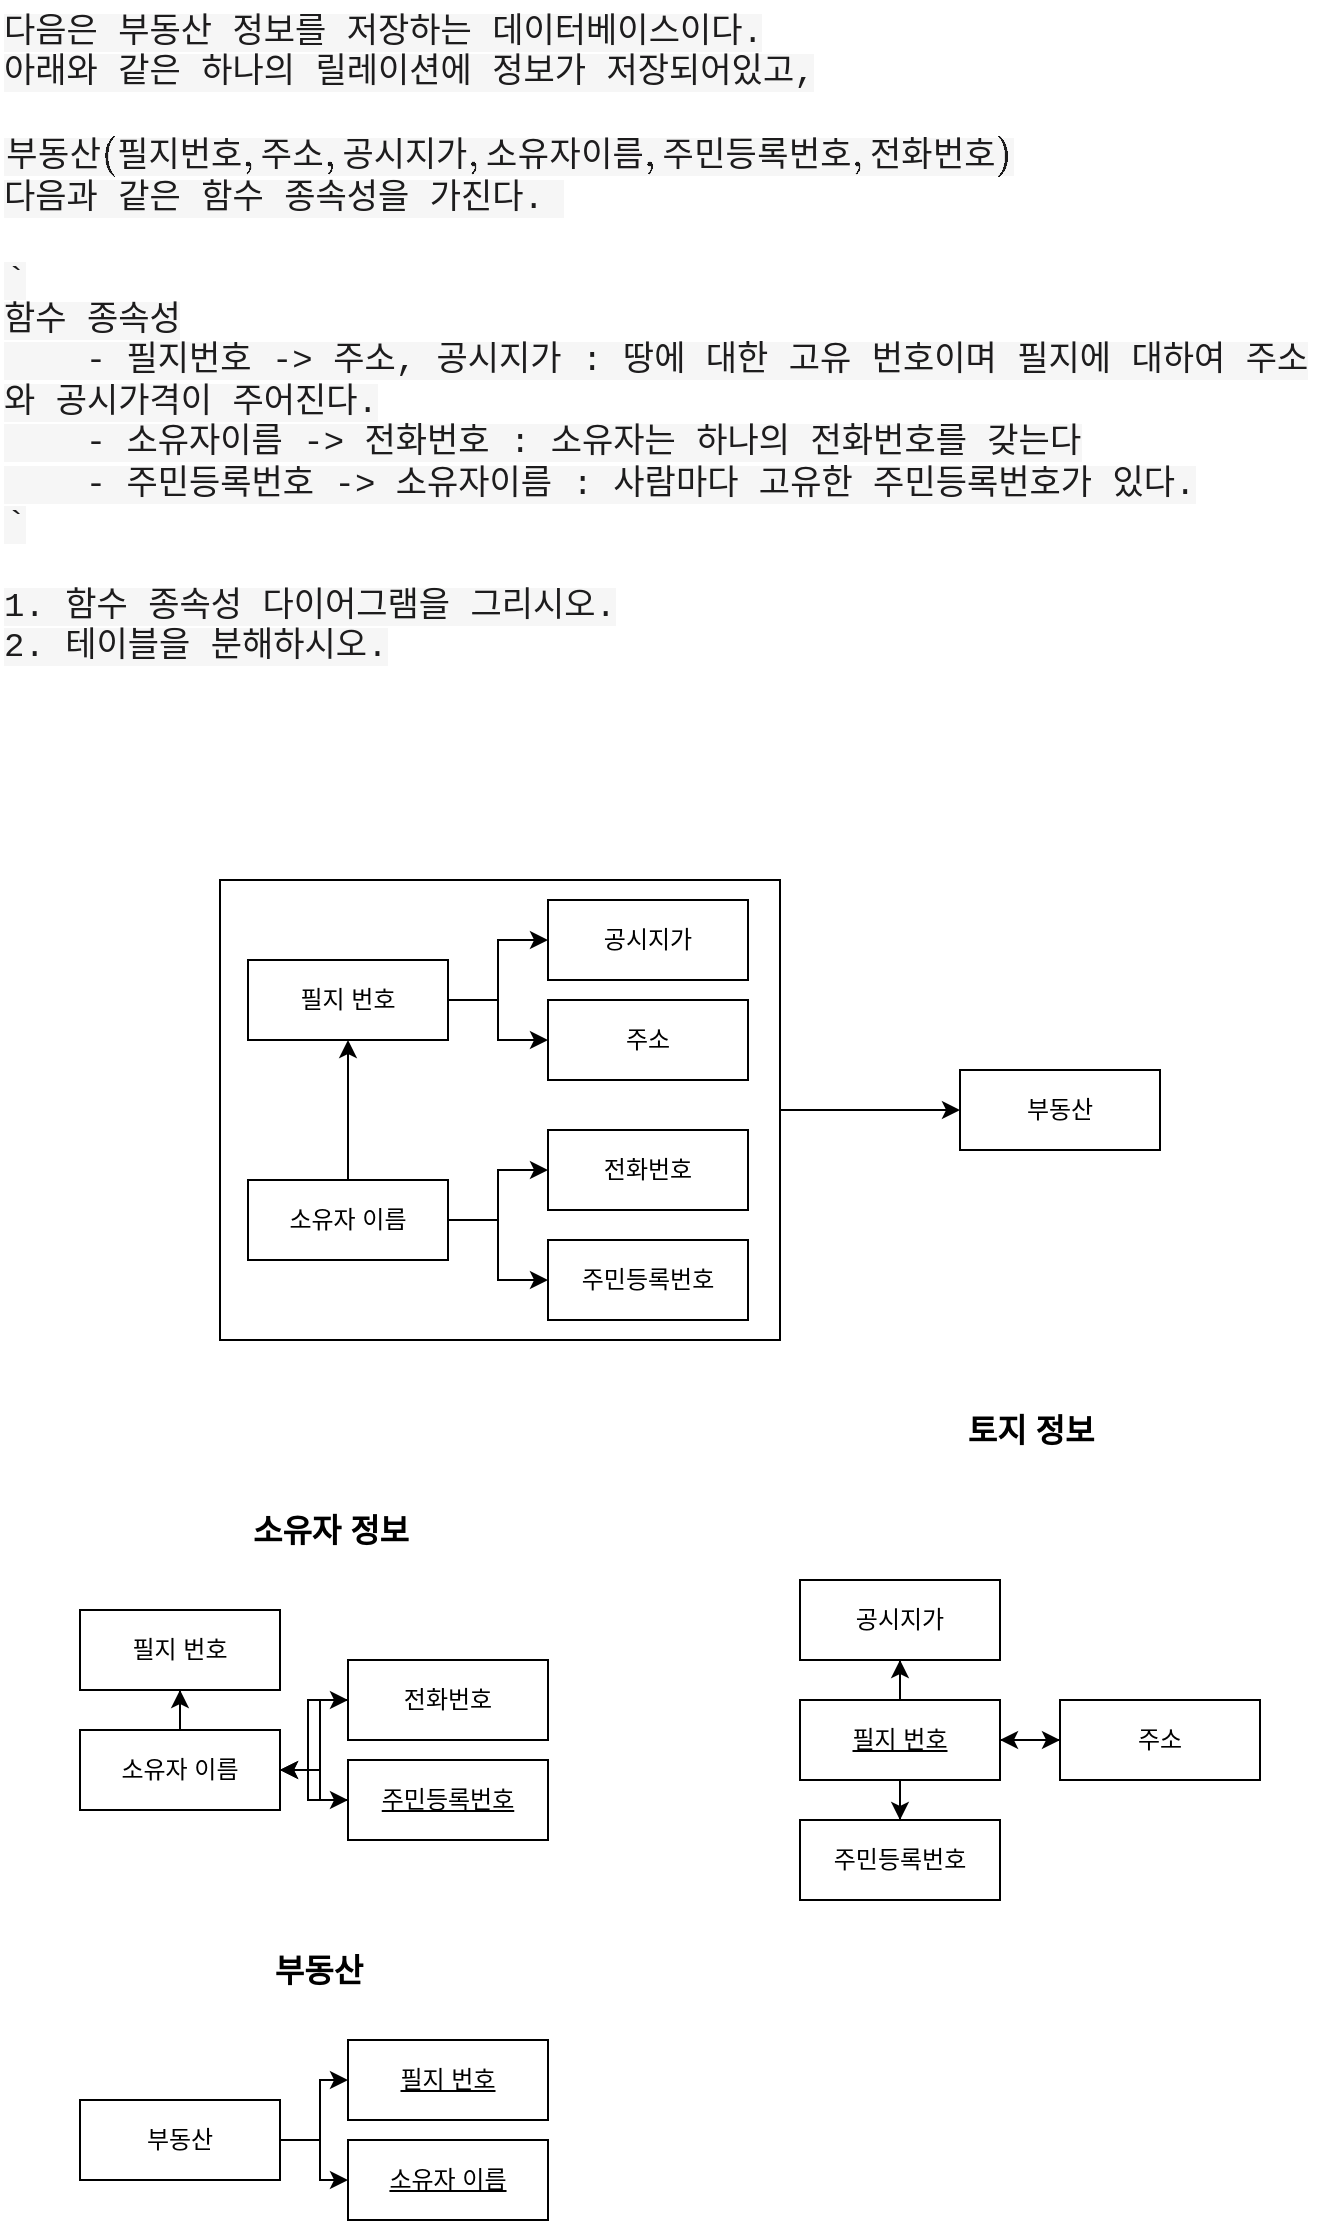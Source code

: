 <mxfile version="24.2.5" type="device" pages="2">
  <diagram name="연습 문제 1" id="UE-VwpbbPoiZuTp19D1H">
    <mxGraphModel dx="1626" dy="793" grid="1" gridSize="10" guides="1" tooltips="1" connect="1" arrows="1" fold="1" page="1" pageScale="1" pageWidth="827" pageHeight="1169" math="0" shadow="0">
      <root>
        <mxCell id="0" />
        <mxCell id="1" parent="0" />
        <mxCell id="ZlUw9msO_Vp9tiCS9GRF-20" value="" style="whiteSpace=wrap;html=1;fillColor=none;" parent="1" vertex="1">
          <mxGeometry x="150" y="460" width="280" height="230" as="geometry" />
        </mxCell>
        <mxCell id="ZlUw9msO_Vp9tiCS9GRF-1" value="&lt;span style=&quot;color: rgb(29, 28, 29); font-family: Monaco, Menlo, Consolas, &amp;quot;Courier New&amp;quot;, monospace; font-size: 17px; font-style: normal; font-variant-ligatures: none; font-variant-caps: normal; font-weight: 400; letter-spacing: normal; orphans: 2; text-align: left; text-indent: 0px; text-transform: none; widows: 2; word-spacing: 0px; -webkit-text-stroke-width: 0px; white-space: pre-wrap; background-color: rgba(29, 28, 29, 0.04); text-decoration-thickness: initial; text-decoration-style: initial; text-decoration-color: initial; float: none; display: inline !important;&quot;&gt;다음은 부동산 정보를 저장하는 데이터베이스이다.&lt;br&gt;아래와 같은 하나의 릴레이션에 정보가 저장되어있고,&lt;br&gt;&lt;br&gt;```&lt;br&gt;부동산(필지번호, 주소, 공시지가, 소유자이름, 주민등록번호, 전화번호)&lt;br&gt;```&lt;br&gt;다음과 같은 함수 종속성을 가진다. &lt;br&gt;&lt;br&gt;```&lt;br&gt;함수 종속성&lt;br&gt;&lt;span style=&quot;white-space: pre;&quot;&gt;&amp;nbsp;&amp;nbsp;&amp;nbsp;&amp;nbsp;&lt;/span&gt;- 필지번호 -&amp;gt; 주소, 공시지가 : 땅에 대한 고유 번호이며 필지에 대하여 주소와 공시가격이 주어진다.&lt;br&gt;&lt;span style=&quot;white-space: pre;&quot;&gt;&amp;nbsp;&amp;nbsp;&amp;nbsp;&amp;nbsp;&lt;/span&gt;- 소유자이름 -&amp;gt; 전화번호 : 소유자는 하나의 전화번호를 갖는다&lt;br&gt;&lt;span style=&quot;white-space: pre;&quot;&gt;&amp;nbsp;&amp;nbsp;&amp;nbsp;&amp;nbsp;&lt;/span&gt;- 주민등록번호 -&amp;gt; 소유자이름 : 사람마다 고유한 주민등록번호가 있다.&lt;br&gt;```&lt;br&gt;&lt;br&gt;1. 함수 종속성 다이어그램을 그리시오.&lt;br&gt;2. 테이블을 분해하시오.&lt;/span&gt;" style="text;whiteSpace=wrap;html=1;" parent="1" vertex="1">
          <mxGeometry x="40" y="20" width="660" height="380" as="geometry" />
        </mxCell>
        <mxCell id="ZlUw9msO_Vp9tiCS9GRF-5" value="" style="edgeStyle=orthogonalEdgeStyle;rounded=0;orthogonalLoop=1;jettySize=auto;html=1;" parent="1" source="ZlUw9msO_Vp9tiCS9GRF-3" target="ZlUw9msO_Vp9tiCS9GRF-4" edge="1">
          <mxGeometry relative="1" as="geometry" />
        </mxCell>
        <mxCell id="ZlUw9msO_Vp9tiCS9GRF-7" value="" style="edgeStyle=orthogonalEdgeStyle;rounded=0;orthogonalLoop=1;jettySize=auto;html=1;" parent="1" source="ZlUw9msO_Vp9tiCS9GRF-3" target="ZlUw9msO_Vp9tiCS9GRF-6" edge="1">
          <mxGeometry relative="1" as="geometry" />
        </mxCell>
        <mxCell id="ZlUw9msO_Vp9tiCS9GRF-3" value="필지 번호" style="whiteSpace=wrap;html=1;align=center;" parent="1" vertex="1">
          <mxGeometry x="164" y="500" width="100" height="40" as="geometry" />
        </mxCell>
        <mxCell id="ZlUw9msO_Vp9tiCS9GRF-4" value="주소" style="whiteSpace=wrap;html=1;align=center;" parent="1" vertex="1">
          <mxGeometry x="314" y="520" width="100" height="40" as="geometry" />
        </mxCell>
        <mxCell id="ZlUw9msO_Vp9tiCS9GRF-6" value="공시지가" style="whiteSpace=wrap;html=1;align=center;" parent="1" vertex="1">
          <mxGeometry x="314" y="470" width="100" height="40" as="geometry" />
        </mxCell>
        <mxCell id="ZlUw9msO_Vp9tiCS9GRF-11" value="" style="edgeStyle=orthogonalEdgeStyle;rounded=0;orthogonalLoop=1;jettySize=auto;html=1;" parent="1" source="ZlUw9msO_Vp9tiCS9GRF-9" target="ZlUw9msO_Vp9tiCS9GRF-10" edge="1">
          <mxGeometry relative="1" as="geometry" />
        </mxCell>
        <mxCell id="ZlUw9msO_Vp9tiCS9GRF-17" value="" style="edgeStyle=orthogonalEdgeStyle;rounded=0;orthogonalLoop=1;jettySize=auto;html=1;" parent="1" source="ZlUw9msO_Vp9tiCS9GRF-9" target="ZlUw9msO_Vp9tiCS9GRF-3" edge="1">
          <mxGeometry relative="1" as="geometry" />
        </mxCell>
        <mxCell id="ZlUw9msO_Vp9tiCS9GRF-19" value="" style="edgeStyle=orthogonalEdgeStyle;rounded=0;orthogonalLoop=1;jettySize=auto;html=1;" parent="1" source="ZlUw9msO_Vp9tiCS9GRF-9" target="ZlUw9msO_Vp9tiCS9GRF-14" edge="1">
          <mxGeometry relative="1" as="geometry" />
        </mxCell>
        <mxCell id="ZlUw9msO_Vp9tiCS9GRF-9" value="소유자 이름" style="whiteSpace=wrap;html=1;align=center;" parent="1" vertex="1">
          <mxGeometry x="164" y="610" width="100" height="40" as="geometry" />
        </mxCell>
        <mxCell id="ZlUw9msO_Vp9tiCS9GRF-10" value="전화번호" style="whiteSpace=wrap;html=1;align=center;" parent="1" vertex="1">
          <mxGeometry x="314" y="585" width="100" height="40" as="geometry" />
        </mxCell>
        <mxCell id="ZlUw9msO_Vp9tiCS9GRF-14" value="주민등록번호" style="whiteSpace=wrap;html=1;align=center;" parent="1" vertex="1">
          <mxGeometry x="314" y="640" width="100" height="40" as="geometry" />
        </mxCell>
        <mxCell id="ZlUw9msO_Vp9tiCS9GRF-22" value="" style="edgeStyle=orthogonalEdgeStyle;rounded=0;orthogonalLoop=1;jettySize=auto;html=1;entryX=0;entryY=0.5;entryDx=0;entryDy=0;" parent="1" source="ZlUw9msO_Vp9tiCS9GRF-20" target="ZlUw9msO_Vp9tiCS9GRF-23" edge="1">
          <mxGeometry relative="1" as="geometry">
            <mxPoint x="510" y="575" as="targetPoint" />
          </mxGeometry>
        </mxCell>
        <mxCell id="ZlUw9msO_Vp9tiCS9GRF-23" value="부동산" style="whiteSpace=wrap;html=1;align=center;" parent="1" vertex="1">
          <mxGeometry x="520" y="555" width="100" height="40" as="geometry" />
        </mxCell>
        <mxCell id="ZlUw9msO_Vp9tiCS9GRF-30" value="" style="edgeStyle=orthogonalEdgeStyle;rounded=0;orthogonalLoop=1;jettySize=auto;html=1;" parent="1" source="ZlUw9msO_Vp9tiCS9GRF-24" target="ZlUw9msO_Vp9tiCS9GRF-29" edge="1">
          <mxGeometry relative="1" as="geometry" />
        </mxCell>
        <mxCell id="ZlUw9msO_Vp9tiCS9GRF-24" value="소유자 이름" style="whiteSpace=wrap;html=1;align=center;" parent="1" vertex="1">
          <mxGeometry x="80" y="885" width="100" height="40" as="geometry" />
        </mxCell>
        <mxCell id="b38P7bN6kvZCcMjMWrf9-2" value="" style="edgeStyle=orthogonalEdgeStyle;rounded=0;orthogonalLoop=1;jettySize=auto;html=1;entryX=1;entryY=0.5;entryDx=0;entryDy=0;" edge="1" parent="1" source="ZlUw9msO_Vp9tiCS9GRF-25" target="ZlUw9msO_Vp9tiCS9GRF-24">
          <mxGeometry relative="1" as="geometry" />
        </mxCell>
        <mxCell id="ZlUw9msO_Vp9tiCS9GRF-25" value="전화번호" style="whiteSpace=wrap;html=1;align=center;" parent="1" vertex="1">
          <mxGeometry x="214" y="850" width="100" height="40" as="geometry" />
        </mxCell>
        <mxCell id="b38P7bN6kvZCcMjMWrf9-1" value="" style="edgeStyle=orthogonalEdgeStyle;rounded=0;orthogonalLoop=1;jettySize=auto;html=1;" edge="1" parent="1" source="ZlUw9msO_Vp9tiCS9GRF-26" target="ZlUw9msO_Vp9tiCS9GRF-24">
          <mxGeometry relative="1" as="geometry" />
        </mxCell>
        <mxCell id="ZlUw9msO_Vp9tiCS9GRF-26" value="&lt;u&gt;주민등록번호&lt;/u&gt;" style="whiteSpace=wrap;html=1;align=center;" parent="1" vertex="1">
          <mxGeometry x="214" y="900" width="100" height="40" as="geometry" />
        </mxCell>
        <mxCell id="ZlUw9msO_Vp9tiCS9GRF-27" value="" style="edgeStyle=orthogonalEdgeStyle;rounded=0;orthogonalLoop=1;jettySize=auto;html=1;" parent="1" source="ZlUw9msO_Vp9tiCS9GRF-24" target="ZlUw9msO_Vp9tiCS9GRF-26" edge="1">
          <mxGeometry relative="1" as="geometry" />
        </mxCell>
        <mxCell id="ZlUw9msO_Vp9tiCS9GRF-28" value="" style="edgeStyle=orthogonalEdgeStyle;rounded=0;orthogonalLoop=1;jettySize=auto;html=1;" parent="1" source="ZlUw9msO_Vp9tiCS9GRF-24" target="ZlUw9msO_Vp9tiCS9GRF-25" edge="1">
          <mxGeometry relative="1" as="geometry" />
        </mxCell>
        <mxCell id="ZlUw9msO_Vp9tiCS9GRF-29" value="필지 번호" style="whiteSpace=wrap;html=1;align=center;" parent="1" vertex="1">
          <mxGeometry x="80" y="825" width="100" height="40" as="geometry" />
        </mxCell>
        <mxCell id="ZlUw9msO_Vp9tiCS9GRF-37" value="" style="edgeStyle=orthogonalEdgeStyle;rounded=0;orthogonalLoop=1;jettySize=auto;html=1;" parent="1" source="ZlUw9msO_Vp9tiCS9GRF-31" target="ZlUw9msO_Vp9tiCS9GRF-36" edge="1">
          <mxGeometry relative="1" as="geometry" />
        </mxCell>
        <mxCell id="ZlUw9msO_Vp9tiCS9GRF-31" value="&lt;u&gt;필지 번호&lt;/u&gt;" style="whiteSpace=wrap;html=1;align=center;" parent="1" vertex="1">
          <mxGeometry x="440" y="870" width="100" height="40" as="geometry" />
        </mxCell>
        <mxCell id="ZlUw9msO_Vp9tiCS9GRF-32" value="공시지가" style="whiteSpace=wrap;html=1;align=center;" parent="1" vertex="1">
          <mxGeometry x="440" y="810" width="100" height="40" as="geometry" />
        </mxCell>
        <mxCell id="b38P7bN6kvZCcMjMWrf9-3" style="edgeStyle=orthogonalEdgeStyle;rounded=0;orthogonalLoop=1;jettySize=auto;html=1;entryX=1;entryY=0.5;entryDx=0;entryDy=0;" edge="1" parent="1" source="ZlUw9msO_Vp9tiCS9GRF-33" target="ZlUw9msO_Vp9tiCS9GRF-31">
          <mxGeometry relative="1" as="geometry" />
        </mxCell>
        <mxCell id="ZlUw9msO_Vp9tiCS9GRF-33" value="주소" style="whiteSpace=wrap;html=1;align=center;" parent="1" vertex="1">
          <mxGeometry x="570" y="870" width="100" height="40" as="geometry" />
        </mxCell>
        <mxCell id="ZlUw9msO_Vp9tiCS9GRF-34" value="" style="edgeStyle=orthogonalEdgeStyle;rounded=0;orthogonalLoop=1;jettySize=auto;html=1;" parent="1" source="ZlUw9msO_Vp9tiCS9GRF-31" target="ZlUw9msO_Vp9tiCS9GRF-33" edge="1">
          <mxGeometry relative="1" as="geometry" />
        </mxCell>
        <mxCell id="ZlUw9msO_Vp9tiCS9GRF-35" value="" style="edgeStyle=orthogonalEdgeStyle;rounded=0;orthogonalLoop=1;jettySize=auto;html=1;" parent="1" source="ZlUw9msO_Vp9tiCS9GRF-31" target="ZlUw9msO_Vp9tiCS9GRF-32" edge="1">
          <mxGeometry relative="1" as="geometry" />
        </mxCell>
        <mxCell id="ZlUw9msO_Vp9tiCS9GRF-36" value="주민등록번호" style="whiteSpace=wrap;html=1;align=center;" parent="1" vertex="1">
          <mxGeometry x="440" y="930" width="100" height="40" as="geometry" />
        </mxCell>
        <mxCell id="ZlUw9msO_Vp9tiCS9GRF-38" value="&lt;u&gt;필지 번호&lt;/u&gt;" style="whiteSpace=wrap;html=1;align=center;" parent="1" vertex="1">
          <mxGeometry x="214" y="1040" width="100" height="40" as="geometry" />
        </mxCell>
        <mxCell id="ZlUw9msO_Vp9tiCS9GRF-39" value="&lt;u&gt;소유자 이름&lt;/u&gt;" style="whiteSpace=wrap;html=1;align=center;" parent="1" vertex="1">
          <mxGeometry x="214" y="1090" width="100" height="40" as="geometry" />
        </mxCell>
        <mxCell id="ZlUw9msO_Vp9tiCS9GRF-41" value="" style="edgeStyle=orthogonalEdgeStyle;rounded=0;orthogonalLoop=1;jettySize=auto;html=1;" parent="1" source="ZlUw9msO_Vp9tiCS9GRF-40" target="ZlUw9msO_Vp9tiCS9GRF-38" edge="1">
          <mxGeometry relative="1" as="geometry" />
        </mxCell>
        <mxCell id="ZlUw9msO_Vp9tiCS9GRF-42" value="" style="edgeStyle=orthogonalEdgeStyle;rounded=0;orthogonalLoop=1;jettySize=auto;html=1;" parent="1" source="ZlUw9msO_Vp9tiCS9GRF-40" target="ZlUw9msO_Vp9tiCS9GRF-39" edge="1">
          <mxGeometry relative="1" as="geometry" />
        </mxCell>
        <mxCell id="ZlUw9msO_Vp9tiCS9GRF-40" value="부동산" style="whiteSpace=wrap;html=1;align=center;" parent="1" vertex="1">
          <mxGeometry x="80" y="1070" width="100" height="40" as="geometry" />
        </mxCell>
        <mxCell id="ZlUw9msO_Vp9tiCS9GRF-43" value="&lt;b&gt;&lt;font style=&quot;font-size: 16px;&quot;&gt;소유자 정보&lt;/font&gt;&lt;/b&gt;" style="text;html=1;align=center;verticalAlign=middle;resizable=0;points=[];autosize=1;strokeColor=none;fillColor=none;" parent="1" vertex="1">
          <mxGeometry x="150" y="770" width="110" height="30" as="geometry" />
        </mxCell>
        <mxCell id="ZlUw9msO_Vp9tiCS9GRF-44" value="&lt;span style=&quot;font-size: 16px;&quot;&gt;&lt;b&gt;토지 정보&lt;/b&gt;&lt;/span&gt;" style="text;html=1;align=center;verticalAlign=middle;resizable=0;points=[];autosize=1;strokeColor=none;fillColor=none;" parent="1" vertex="1">
          <mxGeometry x="510" y="720" width="90" height="30" as="geometry" />
        </mxCell>
        <mxCell id="ZlUw9msO_Vp9tiCS9GRF-45" value="&lt;b&gt;&lt;font style=&quot;font-size: 16px;&quot;&gt;부동산&lt;/font&gt;&lt;/b&gt;" style="text;html=1;align=center;verticalAlign=middle;resizable=0;points=[];autosize=1;strokeColor=none;fillColor=none;" parent="1" vertex="1">
          <mxGeometry x="164" y="990" width="70" height="30" as="geometry" />
        </mxCell>
      </root>
    </mxGraphModel>
  </diagram>
  <diagram id="MEvBFNhbe3CfbR--P_4z" name="연습 문제 2">
    <mxGraphModel dx="1626" dy="793" grid="1" gridSize="10" guides="1" tooltips="1" connect="1" arrows="1" fold="1" page="1" pageScale="1" pageWidth="827" pageHeight="1169" math="0" shadow="0">
      <root>
        <mxCell id="0" />
        <mxCell id="1" parent="0" />
        <mxCell id="YQYVPhIwFNENzXYBg485-101" value="" style="rounded=0;whiteSpace=wrap;html=1;fillColor=#f5f5f5;strokeColor=#666666;fontColor=#333333;" vertex="1" parent="1">
          <mxGeometry x="590" y="930" width="120" height="130" as="geometry" />
        </mxCell>
        <mxCell id="piRxPh5gM7qICJWVKNEx-21" style="edgeStyle=orthogonalEdgeStyle;rounded=0;orthogonalLoop=1;jettySize=auto;html=1;entryX=1;entryY=0.5;entryDx=0;entryDy=0;" parent="1" source="piRxPh5gM7qICJWVKNEx-15" target="piRxPh5gM7qICJWVKNEx-10" edge="1">
          <mxGeometry relative="1" as="geometry">
            <Array as="points">
              <mxPoint x="540" y="520" />
            </Array>
          </mxGeometry>
        </mxCell>
        <mxCell id="piRxPh5gM7qICJWVKNEx-15" value="" style="rounded=0;whiteSpace=wrap;html=1;fillColor=#f5f5f5;strokeColor=#666666;fontColor=#333333;" parent="1" vertex="1">
          <mxGeometry x="480" y="550" width="120" height="130" as="geometry" />
        </mxCell>
        <mxCell id="piRxPh5gM7qICJWVKNEx-1" value="&lt;span style=&quot;color: rgb(29, 28, 29); font-family: Monaco, Menlo, Consolas, &amp;quot;Courier New&amp;quot;, monospace; font-style: normal; font-variant-ligatures: none; font-variant-caps: normal; font-weight: 400; letter-spacing: normal; orphans: 2; text-align: left; text-indent: 0px; text-transform: none; widows: 2; word-spacing: 0px; -webkit-text-stroke-width: 0px; white-space: pre-wrap; background-color: rgba(29, 28, 29, 0.04); text-decoration-thickness: initial; text-decoration-style: initial; text-decoration-color: initial; float: none; display: inline !important;&quot;&gt;&lt;font style=&quot;font-size: 18px;&quot;&gt;다음은 배송(Shipping) 물품에 대한 릴레이션이다. 물음에 답하시오.&lt;br&gt;&lt;br&gt;릴레이션: &lt;br&gt;Shipping(shipname, shiptype, voyageID, cargo, port, date)&lt;/font&gt;&lt;/span&gt;&lt;div&gt;&lt;span style=&quot;color: rgb(29, 28, 29); font-family: Monaco, Menlo, Consolas, &amp;quot;Courier New&amp;quot;, monospace; font-style: normal; font-variant-ligatures: none; font-variant-caps: normal; font-weight: 400; letter-spacing: normal; orphans: 2; text-align: left; text-indent: 0px; text-transform: none; widows: 2; word-spacing: 0px; -webkit-text-stroke-width: 0px; white-space: pre-wrap; background-color: rgba(29, 28, 29, 0.04); text-decoration-thickness: initial; text-decoration-style: initial; text-decoration-color: initial; float: none; display: inline !important;&quot;&gt;&lt;font style=&quot;font-size: 18px;&quot;&gt;&lt;span style=&quot;color: rgb(13, 13, 13); font-family: Söhne, ui-sans-serif, system-ui, -apple-system, &amp;quot;Segoe UI&amp;quot;, Roboto, Ubuntu, Cantarell, &amp;quot;Noto Sans&amp;quot;, sans-serif, &amp;quot;Helvetica Neue&amp;quot;, Arial, &amp;quot;Apple Color Emoji&amp;quot;, &amp;quot;Segoe UI Emoji&amp;quot;, &amp;quot;Segoe UI Symbol&amp;quot;, &amp;quot;Noto Color Emoji&amp;quot;; font-size: 16px; font-variant-ligatures: normal; background-color: rgb(255, 255, 255);&quot;&gt;Shipping(선박이름, 선박유형, 항해ID, 화물, 항구, 날짜)&lt;/span&gt;&lt;br&gt;&lt;br&gt;함수 종속성: &lt;br&gt;shipname -&amp;gt; shiptype&lt;br&gt;voyageID -&amp;gt; shipname, cargo&lt;br&gt;{shipname, date} -&amp;gt; voyageID, port&lt;br&gt;&lt;br&gt;1. 함수 종속성 다이어그램을 그리시오.&lt;br&gt;2. 후보키를 찾으시오&lt;br&gt;3. 제2정규형으로 정규화하시오.&lt;br&gt;4. 제3정규형으로 정규화하시오&lt;br&gt;5. BCNF로 정규화하시오&lt;/font&gt;&lt;/span&gt;&lt;/div&gt;" style="text;whiteSpace=wrap;html=1;" parent="1" vertex="1">
          <mxGeometry x="30" y="20" width="610" height="340" as="geometry" />
        </mxCell>
        <mxCell id="piRxPh5gM7qICJWVKNEx-4" value="" style="edgeStyle=orthogonalEdgeStyle;rounded=0;orthogonalLoop=1;jettySize=auto;html=1;" parent="1" source="piRxPh5gM7qICJWVKNEx-2" target="piRxPh5gM7qICJWVKNEx-3" edge="1">
          <mxGeometry relative="1" as="geometry" />
        </mxCell>
        <mxCell id="piRxPh5gM7qICJWVKNEx-2" value="&lt;span style=&quot;color: rgb(13, 13, 13); font-family: Söhne, ui-sans-serif, system-ui, -apple-system, &amp;quot;Segoe UI&amp;quot;, Roboto, Ubuntu, Cantarell, &amp;quot;Noto Sans&amp;quot;, sans-serif, &amp;quot;Helvetica Neue&amp;quot;, Arial, &amp;quot;Apple Color Emoji&amp;quot;, &amp;quot;Segoe UI Emoji&amp;quot;, &amp;quot;Segoe UI Symbol&amp;quot;, &amp;quot;Noto Color Emoji&amp;quot;; font-size: 16px; text-align: left; white-space-collapse: preserve; background-color: rgb(255, 255, 255);&quot;&gt;선박이름&lt;/span&gt;" style="whiteSpace=wrap;html=1;align=center;" parent="1" vertex="1">
          <mxGeometry x="490" y="580" width="100" height="40" as="geometry" />
        </mxCell>
        <mxCell id="piRxPh5gM7qICJWVKNEx-3" value="&lt;span style=&quot;color: rgb(13, 13, 13); font-family: Söhne, ui-sans-serif, system-ui, -apple-system, &amp;quot;Segoe UI&amp;quot;, Roboto, Ubuntu, Cantarell, &amp;quot;Noto Sans&amp;quot;, sans-serif, &amp;quot;Helvetica Neue&amp;quot;, Arial, &amp;quot;Apple Color Emoji&amp;quot;, &amp;quot;Segoe UI Emoji&amp;quot;, &amp;quot;Segoe UI Symbol&amp;quot;, &amp;quot;Noto Color Emoji&amp;quot;; font-size: 16px; text-align: left; white-space-collapse: preserve; background-color: rgb(255, 255, 255);&quot;&gt;선박유형&lt;/span&gt;" style="whiteSpace=wrap;html=1;align=center;" parent="1" vertex="1">
          <mxGeometry x="620" y="580" width="100" height="40" as="geometry" />
        </mxCell>
        <mxCell id="piRxPh5gM7qICJWVKNEx-13" value="" style="edgeStyle=orthogonalEdgeStyle;rounded=0;orthogonalLoop=1;jettySize=auto;html=1;" parent="1" source="piRxPh5gM7qICJWVKNEx-10" target="piRxPh5gM7qICJWVKNEx-12" edge="1">
          <mxGeometry relative="1" as="geometry" />
        </mxCell>
        <mxCell id="piRxPh5gM7qICJWVKNEx-23" value="" style="edgeStyle=orthogonalEdgeStyle;rounded=0;orthogonalLoop=1;jettySize=auto;html=1;" parent="1" source="piRxPh5gM7qICJWVKNEx-10" target="piRxPh5gM7qICJWVKNEx-22" edge="1">
          <mxGeometry relative="1" as="geometry" />
        </mxCell>
        <mxCell id="piRxPh5gM7qICJWVKNEx-26" value="" style="edgeStyle=orthogonalEdgeStyle;rounded=0;orthogonalLoop=1;jettySize=auto;html=1;entryX=0;entryY=0.5;entryDx=0;entryDy=0;" parent="1" source="piRxPh5gM7qICJWVKNEx-10" target="piRxPh5gM7qICJWVKNEx-2" edge="1">
          <mxGeometry relative="1" as="geometry">
            <mxPoint x="420" y="620" as="targetPoint" />
            <Array as="points">
              <mxPoint x="420" y="600" />
            </Array>
          </mxGeometry>
        </mxCell>
        <mxCell id="piRxPh5gM7qICJWVKNEx-10" value="&lt;span style=&quot;color: rgb(13, 13, 13); font-family: Söhne, ui-sans-serif, system-ui, -apple-system, &amp;quot;Segoe UI&amp;quot;, Roboto, Ubuntu, Cantarell, &amp;quot;Noto Sans&amp;quot;, sans-serif, &amp;quot;Helvetica Neue&amp;quot;, Arial, &amp;quot;Apple Color Emoji&amp;quot;, &amp;quot;Segoe UI Emoji&amp;quot;, &amp;quot;Segoe UI Symbol&amp;quot;, &amp;quot;Noto Color Emoji&amp;quot;; font-size: 16px; text-align: left; white-space-collapse: preserve; background-color: rgb(255, 255, 255);&quot;&gt;항해ID&lt;/span&gt;" style="whiteSpace=wrap;html=1;align=center;" parent="1" vertex="1">
          <mxGeometry x="364" y="500" width="100" height="40" as="geometry" />
        </mxCell>
        <mxCell id="piRxPh5gM7qICJWVKNEx-12" value="&lt;span style=&quot;color: rgb(13, 13, 13); font-family: Söhne, ui-sans-serif, system-ui, -apple-system, &amp;quot;Segoe UI&amp;quot;, Roboto, Ubuntu, Cantarell, &amp;quot;Noto Sans&amp;quot;, sans-serif, &amp;quot;Helvetica Neue&amp;quot;, Arial, &amp;quot;Apple Color Emoji&amp;quot;, &amp;quot;Segoe UI Emoji&amp;quot;, &amp;quot;Segoe UI Symbol&amp;quot;, &amp;quot;Noto Color Emoji&amp;quot;; font-size: 16px; font-style: normal; font-variant-ligatures: normal; font-variant-caps: normal; font-weight: 400; letter-spacing: normal; orphans: 2; text-align: left; text-indent: 0px; text-transform: none; widows: 2; word-spacing: 0px; -webkit-text-stroke-width: 0px; white-space: pre-wrap; background-color: rgb(255, 255, 255); text-decoration-thickness: initial; text-decoration-style: initial; text-decoration-color: initial; display: inline !important; float: none;&quot;&gt;화물&lt;/span&gt;" style="whiteSpace=wrap;html=1;align=center;" parent="1" vertex="1">
          <mxGeometry x="240" y="500" width="100" height="40" as="geometry" />
        </mxCell>
        <mxCell id="piRxPh5gM7qICJWVKNEx-14" value="&lt;span style=&quot;color: rgb(13, 13, 13); font-family: Söhne, ui-sans-serif, system-ui, -apple-system, &amp;quot;Segoe UI&amp;quot;, Roboto, Ubuntu, Cantarell, &amp;quot;Noto Sans&amp;quot;, sans-serif, &amp;quot;Helvetica Neue&amp;quot;, Arial, &amp;quot;Apple Color Emoji&amp;quot;, &amp;quot;Segoe UI Emoji&amp;quot;, &amp;quot;Segoe UI Symbol&amp;quot;, &amp;quot;Noto Color Emoji&amp;quot;; font-size: 16px; text-align: left; white-space-collapse: preserve; background-color: rgb(255, 255, 255);&quot;&gt;날짜&lt;/span&gt;" style="whiteSpace=wrap;html=1;align=center;" parent="1" vertex="1">
          <mxGeometry x="490" y="630" width="100" height="40" as="geometry" />
        </mxCell>
        <mxCell id="piRxPh5gM7qICJWVKNEx-22" value="&lt;span style=&quot;color: rgb(13, 13, 13); font-family: Söhne, ui-sans-serif, system-ui, -apple-system, &amp;quot;Segoe UI&amp;quot;, Roboto, Ubuntu, Cantarell, &amp;quot;Noto Sans&amp;quot;, sans-serif, &amp;quot;Helvetica Neue&amp;quot;, Arial, &amp;quot;Apple Color Emoji&amp;quot;, &amp;quot;Segoe UI Emoji&amp;quot;, &amp;quot;Segoe UI Symbol&amp;quot;, &amp;quot;Noto Color Emoji&amp;quot;; font-size: 16px; text-align: left; white-space-collapse: preserve; background-color: rgb(255, 255, 255);&quot;&gt;항구&lt;/span&gt;" style="whiteSpace=wrap;html=1;align=center;" parent="1" vertex="1">
          <mxGeometry x="490" y="430" width="100" height="40" as="geometry" />
        </mxCell>
        <mxCell id="YQYVPhIwFNENzXYBg485-1" style="edgeStyle=orthogonalEdgeStyle;rounded=0;orthogonalLoop=1;jettySize=auto;html=1;entryX=1;entryY=0.5;entryDx=0;entryDy=0;" edge="1" source="YQYVPhIwFNENzXYBg485-2" target="YQYVPhIwFNENzXYBg485-9" parent="1">
          <mxGeometry relative="1" as="geometry">
            <Array as="points">
              <mxPoint x="434" y="1300" />
            </Array>
          </mxGeometry>
        </mxCell>
        <mxCell id="YQYVPhIwFNENzXYBg485-2" value="" style="rounded=0;whiteSpace=wrap;html=1;fillColor=#f5f5f5;strokeColor=#666666;fontColor=#333333;" vertex="1" parent="1">
          <mxGeometry x="374" y="1330" width="120" height="130" as="geometry" />
        </mxCell>
        <mxCell id="YQYVPhIwFNENzXYBg485-3" value="" style="edgeStyle=orthogonalEdgeStyle;rounded=0;orthogonalLoop=1;jettySize=auto;html=1;" edge="1" source="YQYVPhIwFNENzXYBg485-4" target="YQYVPhIwFNENzXYBg485-5" parent="1">
          <mxGeometry relative="1" as="geometry" />
        </mxCell>
        <mxCell id="YQYVPhIwFNENzXYBg485-4" value="&lt;span style=&quot;color: rgb(13, 13, 13); font-family: Söhne, ui-sans-serif, system-ui, -apple-system, &amp;quot;Segoe UI&amp;quot;, Roboto, Ubuntu, Cantarell, &amp;quot;Noto Sans&amp;quot;, sans-serif, &amp;quot;Helvetica Neue&amp;quot;, Arial, &amp;quot;Apple Color Emoji&amp;quot;, &amp;quot;Segoe UI Emoji&amp;quot;, &amp;quot;Segoe UI Symbol&amp;quot;, &amp;quot;Noto Color Emoji&amp;quot;; font-size: 16px; text-align: left; white-space-collapse: preserve; background-color: rgb(255, 255, 255);&quot;&gt;선박이름&lt;/span&gt;" style="whiteSpace=wrap;html=1;align=center;" vertex="1" parent="1">
          <mxGeometry x="384" y="1360" width="100" height="40" as="geometry" />
        </mxCell>
        <mxCell id="YQYVPhIwFNENzXYBg485-5" value="&lt;span style=&quot;color: rgb(13, 13, 13); font-family: Söhne, ui-sans-serif, system-ui, -apple-system, &amp;quot;Segoe UI&amp;quot;, Roboto, Ubuntu, Cantarell, &amp;quot;Noto Sans&amp;quot;, sans-serif, &amp;quot;Helvetica Neue&amp;quot;, Arial, &amp;quot;Apple Color Emoji&amp;quot;, &amp;quot;Segoe UI Emoji&amp;quot;, &amp;quot;Segoe UI Symbol&amp;quot;, &amp;quot;Noto Color Emoji&amp;quot;; font-size: 16px; text-align: left; white-space-collapse: preserve; background-color: rgb(255, 255, 255);&quot;&gt;선박유형&lt;/span&gt;" style="whiteSpace=wrap;html=1;align=center;" vertex="1" parent="1">
          <mxGeometry x="514" y="1360" width="100" height="40" as="geometry" />
        </mxCell>
        <mxCell id="YQYVPhIwFNENzXYBg485-6" value="" style="edgeStyle=orthogonalEdgeStyle;rounded=0;orthogonalLoop=1;jettySize=auto;html=1;" edge="1" source="YQYVPhIwFNENzXYBg485-9" target="YQYVPhIwFNENzXYBg485-10" parent="1">
          <mxGeometry relative="1" as="geometry" />
        </mxCell>
        <mxCell id="YQYVPhIwFNENzXYBg485-7" value="" style="edgeStyle=orthogonalEdgeStyle;rounded=0;orthogonalLoop=1;jettySize=auto;html=1;" edge="1" source="YQYVPhIwFNENzXYBg485-9" target="YQYVPhIwFNENzXYBg485-12" parent="1">
          <mxGeometry relative="1" as="geometry" />
        </mxCell>
        <mxCell id="YQYVPhIwFNENzXYBg485-8" value="" style="edgeStyle=orthogonalEdgeStyle;rounded=0;orthogonalLoop=1;jettySize=auto;html=1;entryX=0;entryY=0.5;entryDx=0;entryDy=0;" edge="1" source="YQYVPhIwFNENzXYBg485-9" target="YQYVPhIwFNENzXYBg485-4" parent="1">
          <mxGeometry relative="1" as="geometry">
            <mxPoint x="314" y="1400" as="targetPoint" />
            <Array as="points">
              <mxPoint x="314" y="1380" />
            </Array>
          </mxGeometry>
        </mxCell>
        <mxCell id="YQYVPhIwFNENzXYBg485-9" value="&lt;span style=&quot;color: rgb(13, 13, 13); font-family: Söhne, ui-sans-serif, system-ui, -apple-system, &amp;quot;Segoe UI&amp;quot;, Roboto, Ubuntu, Cantarell, &amp;quot;Noto Sans&amp;quot;, sans-serif, &amp;quot;Helvetica Neue&amp;quot;, Arial, &amp;quot;Apple Color Emoji&amp;quot;, &amp;quot;Segoe UI Emoji&amp;quot;, &amp;quot;Segoe UI Symbol&amp;quot;, &amp;quot;Noto Color Emoji&amp;quot;; font-size: 16px; text-align: left; white-space-collapse: preserve; background-color: rgb(255, 255, 255);&quot;&gt;항해ID&lt;/span&gt;" style="whiteSpace=wrap;html=1;align=center;" vertex="1" parent="1">
          <mxGeometry x="258" y="1280" width="100" height="40" as="geometry" />
        </mxCell>
        <mxCell id="YQYVPhIwFNENzXYBg485-10" value="&lt;span style=&quot;color: rgb(13, 13, 13); font-family: Söhne, ui-sans-serif, system-ui, -apple-system, &amp;quot;Segoe UI&amp;quot;, Roboto, Ubuntu, Cantarell, &amp;quot;Noto Sans&amp;quot;, sans-serif, &amp;quot;Helvetica Neue&amp;quot;, Arial, &amp;quot;Apple Color Emoji&amp;quot;, &amp;quot;Segoe UI Emoji&amp;quot;, &amp;quot;Segoe UI Symbol&amp;quot;, &amp;quot;Noto Color Emoji&amp;quot;; font-size: 16px; font-style: normal; font-variant-ligatures: normal; font-variant-caps: normal; font-weight: 400; letter-spacing: normal; orphans: 2; text-align: left; text-indent: 0px; text-transform: none; widows: 2; word-spacing: 0px; -webkit-text-stroke-width: 0px; white-space: pre-wrap; background-color: rgb(255, 255, 255); text-decoration-thickness: initial; text-decoration-style: initial; text-decoration-color: initial; display: inline !important; float: none;&quot;&gt;화물&lt;/span&gt;" style="whiteSpace=wrap;html=1;align=center;" vertex="1" parent="1">
          <mxGeometry x="134" y="1280" width="100" height="40" as="geometry" />
        </mxCell>
        <mxCell id="YQYVPhIwFNENzXYBg485-11" value="&lt;span style=&quot;color: rgb(13, 13, 13); font-family: Söhne, ui-sans-serif, system-ui, -apple-system, &amp;quot;Segoe UI&amp;quot;, Roboto, Ubuntu, Cantarell, &amp;quot;Noto Sans&amp;quot;, sans-serif, &amp;quot;Helvetica Neue&amp;quot;, Arial, &amp;quot;Apple Color Emoji&amp;quot;, &amp;quot;Segoe UI Emoji&amp;quot;, &amp;quot;Segoe UI Symbol&amp;quot;, &amp;quot;Noto Color Emoji&amp;quot;; font-size: 16px; text-align: left; white-space-collapse: preserve; background-color: rgb(255, 255, 255);&quot;&gt;날짜&lt;/span&gt;" style="whiteSpace=wrap;html=1;align=center;" vertex="1" parent="1">
          <mxGeometry x="384" y="1410" width="100" height="40" as="geometry" />
        </mxCell>
        <mxCell id="YQYVPhIwFNENzXYBg485-12" value="&lt;span style=&quot;color: rgb(13, 13, 13); font-family: Söhne, ui-sans-serif, system-ui, -apple-system, &amp;quot;Segoe UI&amp;quot;, Roboto, Ubuntu, Cantarell, &amp;quot;Noto Sans&amp;quot;, sans-serif, &amp;quot;Helvetica Neue&amp;quot;, Arial, &amp;quot;Apple Color Emoji&amp;quot;, &amp;quot;Segoe UI Emoji&amp;quot;, &amp;quot;Segoe UI Symbol&amp;quot;, &amp;quot;Noto Color Emoji&amp;quot;; font-size: 16px; text-align: left; white-space-collapse: preserve; background-color: rgb(255, 255, 255);&quot;&gt;항구&lt;/span&gt;" style="whiteSpace=wrap;html=1;align=center;" vertex="1" parent="1">
          <mxGeometry x="384" y="1210" width="100" height="40" as="geometry" />
        </mxCell>
        <mxCell id="YQYVPhIwFNENzXYBg485-13" value="&lt;b&gt;&lt;font style=&quot;font-size: 18px;&quot;&gt;2 정규형&lt;/font&gt;&lt;/b&gt;" style="text;html=1;align=center;verticalAlign=middle;resizable=0;points=[];autosize=1;strokeColor=none;fillColor=none;" vertex="1" parent="1">
          <mxGeometry x="74" y="1500" width="90" height="40" as="geometry" />
        </mxCell>
        <mxCell id="YQYVPhIwFNENzXYBg485-18" value="" style="edgeStyle=orthogonalEdgeStyle;rounded=0;orthogonalLoop=1;jettySize=auto;html=1;" edge="1" source="YQYVPhIwFNENzXYBg485-19" target="YQYVPhIwFNENzXYBg485-20" parent="1">
          <mxGeometry relative="1" as="geometry" />
        </mxCell>
        <mxCell id="YQYVPhIwFNENzXYBg485-19" value="&lt;span style=&quot;color: rgb(13, 13, 13); font-family: Söhne, ui-sans-serif, system-ui, -apple-system, &amp;quot;Segoe UI&amp;quot;, Roboto, Ubuntu, Cantarell, &amp;quot;Noto Sans&amp;quot;, sans-serif, &amp;quot;Helvetica Neue&amp;quot;, Arial, &amp;quot;Apple Color Emoji&amp;quot;, &amp;quot;Segoe UI Emoji&amp;quot;, &amp;quot;Segoe UI Symbol&amp;quot;, &amp;quot;Noto Color Emoji&amp;quot;; font-size: 16px; text-align: left; white-space-collapse: preserve; background-color: rgb(255, 255, 255);&quot;&gt;선박이름&lt;/span&gt;" style="whiteSpace=wrap;html=1;align=center;" vertex="1" parent="1">
          <mxGeometry x="480" y="1730" width="100" height="40" as="geometry" />
        </mxCell>
        <mxCell id="YQYVPhIwFNENzXYBg485-20" value="&lt;span style=&quot;color: rgb(13, 13, 13); font-family: Söhne, ui-sans-serif, system-ui, -apple-system, &amp;quot;Segoe UI&amp;quot;, Roboto, Ubuntu, Cantarell, &amp;quot;Noto Sans&amp;quot;, sans-serif, &amp;quot;Helvetica Neue&amp;quot;, Arial, &amp;quot;Apple Color Emoji&amp;quot;, &amp;quot;Segoe UI Emoji&amp;quot;, &amp;quot;Segoe UI Symbol&amp;quot;, &amp;quot;Noto Color Emoji&amp;quot;; font-size: 16px; text-align: left; white-space-collapse: preserve; background-color: rgb(255, 255, 255);&quot;&gt;선박유형&lt;/span&gt;" style="whiteSpace=wrap;html=1;align=center;" vertex="1" parent="1">
          <mxGeometry x="610" y="1730" width="100" height="40" as="geometry" />
        </mxCell>
        <mxCell id="YQYVPhIwFNENzXYBg485-21" style="edgeStyle=orthogonalEdgeStyle;rounded=0;orthogonalLoop=1;jettySize=auto;html=1;entryX=1;entryY=0.5;entryDx=0;entryDy=0;" edge="1" source="YQYVPhIwFNENzXYBg485-22" target="YQYVPhIwFNENzXYBg485-29" parent="1">
          <mxGeometry relative="1" as="geometry">
            <Array as="points">
              <mxPoint x="360" y="1680" />
            </Array>
          </mxGeometry>
        </mxCell>
        <mxCell id="YQYVPhIwFNENzXYBg485-22" value="" style="rounded=0;whiteSpace=wrap;html=1;fillColor=#f5f5f5;strokeColor=#666666;fontColor=#333333;" vertex="1" parent="1">
          <mxGeometry x="300" y="1710" width="120" height="130" as="geometry" />
        </mxCell>
        <mxCell id="YQYVPhIwFNENzXYBg485-24" value="&lt;span style=&quot;color: rgb(13, 13, 13); font-family: Söhne, ui-sans-serif, system-ui, -apple-system, &amp;quot;Segoe UI&amp;quot;, Roboto, Ubuntu, Cantarell, &amp;quot;Noto Sans&amp;quot;, sans-serif, &amp;quot;Helvetica Neue&amp;quot;, Arial, &amp;quot;Apple Color Emoji&amp;quot;, &amp;quot;Segoe UI Emoji&amp;quot;, &amp;quot;Segoe UI Symbol&amp;quot;, &amp;quot;Noto Color Emoji&amp;quot;; font-size: 16px; text-align: left; white-space-collapse: preserve; background-color: rgb(255, 255, 255);&quot;&gt;선박이름&lt;/span&gt;" style="whiteSpace=wrap;html=1;align=center;" vertex="1" parent="1">
          <mxGeometry x="310" y="1740" width="100" height="40" as="geometry" />
        </mxCell>
        <mxCell id="YQYVPhIwFNENzXYBg485-26" value="" style="edgeStyle=orthogonalEdgeStyle;rounded=0;orthogonalLoop=1;jettySize=auto;html=1;" edge="1" source="YQYVPhIwFNENzXYBg485-29" target="YQYVPhIwFNENzXYBg485-30" parent="1">
          <mxGeometry relative="1" as="geometry" />
        </mxCell>
        <mxCell id="YQYVPhIwFNENzXYBg485-27" value="" style="edgeStyle=orthogonalEdgeStyle;rounded=0;orthogonalLoop=1;jettySize=auto;html=1;" edge="1" source="YQYVPhIwFNENzXYBg485-29" target="YQYVPhIwFNENzXYBg485-32" parent="1">
          <mxGeometry relative="1" as="geometry" />
        </mxCell>
        <mxCell id="YQYVPhIwFNENzXYBg485-28" value="" style="edgeStyle=orthogonalEdgeStyle;rounded=0;orthogonalLoop=1;jettySize=auto;html=1;entryX=0;entryY=0.5;entryDx=0;entryDy=0;" edge="1" source="YQYVPhIwFNENzXYBg485-29" target="YQYVPhIwFNENzXYBg485-24" parent="1">
          <mxGeometry relative="1" as="geometry">
            <mxPoint x="240" y="1780" as="targetPoint" />
            <Array as="points">
              <mxPoint x="240" y="1760" />
            </Array>
          </mxGeometry>
        </mxCell>
        <mxCell id="YQYVPhIwFNENzXYBg485-29" value="&lt;span style=&quot;color: rgb(13, 13, 13); font-family: Söhne, ui-sans-serif, system-ui, -apple-system, &amp;quot;Segoe UI&amp;quot;, Roboto, Ubuntu, Cantarell, &amp;quot;Noto Sans&amp;quot;, sans-serif, &amp;quot;Helvetica Neue&amp;quot;, Arial, &amp;quot;Apple Color Emoji&amp;quot;, &amp;quot;Segoe UI Emoji&amp;quot;, &amp;quot;Segoe UI Symbol&amp;quot;, &amp;quot;Noto Color Emoji&amp;quot;; font-size: 16px; text-align: left; white-space-collapse: preserve; background-color: rgb(255, 255, 255);&quot;&gt;항해ID&lt;/span&gt;" style="whiteSpace=wrap;html=1;align=center;" vertex="1" parent="1">
          <mxGeometry x="184" y="1660" width="100" height="40" as="geometry" />
        </mxCell>
        <mxCell id="YQYVPhIwFNENzXYBg485-30" value="&lt;span style=&quot;color: rgb(13, 13, 13); font-family: Söhne, ui-sans-serif, system-ui, -apple-system, &amp;quot;Segoe UI&amp;quot;, Roboto, Ubuntu, Cantarell, &amp;quot;Noto Sans&amp;quot;, sans-serif, &amp;quot;Helvetica Neue&amp;quot;, Arial, &amp;quot;Apple Color Emoji&amp;quot;, &amp;quot;Segoe UI Emoji&amp;quot;, &amp;quot;Segoe UI Symbol&amp;quot;, &amp;quot;Noto Color Emoji&amp;quot;; font-size: 16px; font-style: normal; font-variant-ligatures: normal; font-variant-caps: normal; font-weight: 400; letter-spacing: normal; orphans: 2; text-align: left; text-indent: 0px; text-transform: none; widows: 2; word-spacing: 0px; -webkit-text-stroke-width: 0px; white-space: pre-wrap; background-color: rgb(255, 255, 255); text-decoration-thickness: initial; text-decoration-style: initial; text-decoration-color: initial; display: inline !important; float: none;&quot;&gt;화물&lt;/span&gt;" style="whiteSpace=wrap;html=1;align=center;" vertex="1" parent="1">
          <mxGeometry x="60" y="1660" width="100" height="40" as="geometry" />
        </mxCell>
        <mxCell id="YQYVPhIwFNENzXYBg485-31" value="&lt;span style=&quot;color: rgb(13, 13, 13); font-family: Söhne, ui-sans-serif, system-ui, -apple-system, &amp;quot;Segoe UI&amp;quot;, Roboto, Ubuntu, Cantarell, &amp;quot;Noto Sans&amp;quot;, sans-serif, &amp;quot;Helvetica Neue&amp;quot;, Arial, &amp;quot;Apple Color Emoji&amp;quot;, &amp;quot;Segoe UI Emoji&amp;quot;, &amp;quot;Segoe UI Symbol&amp;quot;, &amp;quot;Noto Color Emoji&amp;quot;; font-size: 16px; text-align: left; white-space-collapse: preserve; background-color: rgb(255, 255, 255);&quot;&gt;날짜&lt;/span&gt;" style="whiteSpace=wrap;html=1;align=center;" vertex="1" parent="1">
          <mxGeometry x="310" y="1790" width="100" height="40" as="geometry" />
        </mxCell>
        <mxCell id="YQYVPhIwFNENzXYBg485-32" value="&lt;span style=&quot;color: rgb(13, 13, 13); font-family: Söhne, ui-sans-serif, system-ui, -apple-system, &amp;quot;Segoe UI&amp;quot;, Roboto, Ubuntu, Cantarell, &amp;quot;Noto Sans&amp;quot;, sans-serif, &amp;quot;Helvetica Neue&amp;quot;, Arial, &amp;quot;Apple Color Emoji&amp;quot;, &amp;quot;Segoe UI Emoji&amp;quot;, &amp;quot;Segoe UI Symbol&amp;quot;, &amp;quot;Noto Color Emoji&amp;quot;; font-size: 16px; text-align: left; white-space-collapse: preserve; background-color: rgb(255, 255, 255);&quot;&gt;항구&lt;/span&gt;" style="whiteSpace=wrap;html=1;align=center;" vertex="1" parent="1">
          <mxGeometry x="310" y="1610" width="100" height="40" as="geometry" />
        </mxCell>
        <mxCell id="YQYVPhIwFNENzXYBg485-33" value="" style="edgeStyle=orthogonalEdgeStyle;rounded=0;orthogonalLoop=1;jettySize=auto;html=1;" edge="1" source="YQYVPhIwFNENzXYBg485-34" target="YQYVPhIwFNENzXYBg485-35" parent="1">
          <mxGeometry relative="1" as="geometry" />
        </mxCell>
        <mxCell id="YQYVPhIwFNENzXYBg485-34" value="&lt;span style=&quot;color: rgb(13, 13, 13); font-family: Söhne, ui-sans-serif, system-ui, -apple-system, &amp;quot;Segoe UI&amp;quot;, Roboto, Ubuntu, Cantarell, &amp;quot;Noto Sans&amp;quot;, sans-serif, &amp;quot;Helvetica Neue&amp;quot;, Arial, &amp;quot;Apple Color Emoji&amp;quot;, &amp;quot;Segoe UI Emoji&amp;quot;, &amp;quot;Segoe UI Symbol&amp;quot;, &amp;quot;Noto Color Emoji&amp;quot;; font-size: 16px; text-align: left; white-space-collapse: preserve; background-color: rgb(255, 255, 255);&quot;&gt;선박이름&lt;/span&gt;" style="whiteSpace=wrap;html=1;align=center;" vertex="1" parent="1">
          <mxGeometry x="430" y="2060" width="100" height="40" as="geometry" />
        </mxCell>
        <mxCell id="YQYVPhIwFNENzXYBg485-35" value="&lt;span style=&quot;color: rgb(13, 13, 13); font-family: Söhne, ui-sans-serif, system-ui, -apple-system, &amp;quot;Segoe UI&amp;quot;, Roboto, Ubuntu, Cantarell, &amp;quot;Noto Sans&amp;quot;, sans-serif, &amp;quot;Helvetica Neue&amp;quot;, Arial, &amp;quot;Apple Color Emoji&amp;quot;, &amp;quot;Segoe UI Emoji&amp;quot;, &amp;quot;Segoe UI Symbol&amp;quot;, &amp;quot;Noto Color Emoji&amp;quot;; font-size: 16px; text-align: left; white-space-collapse: preserve; background-color: rgb(255, 255, 255);&quot;&gt;선박유형&lt;/span&gt;" style="whiteSpace=wrap;html=1;align=center;" vertex="1" parent="1">
          <mxGeometry x="560" y="2060" width="100" height="40" as="geometry" />
        </mxCell>
        <mxCell id="YQYVPhIwFNENzXYBg485-36" style="edgeStyle=orthogonalEdgeStyle;rounded=0;orthogonalLoop=1;jettySize=auto;html=1;entryX=1;entryY=0.5;entryDx=0;entryDy=0;" edge="1" source="YQYVPhIwFNENzXYBg485-37" target="YQYVPhIwFNENzXYBg485-42" parent="1">
          <mxGeometry relative="1" as="geometry">
            <Array as="points">
              <mxPoint x="280" y="2090" />
            </Array>
          </mxGeometry>
        </mxCell>
        <mxCell id="YQYVPhIwFNENzXYBg485-37" value="" style="rounded=0;whiteSpace=wrap;html=1;fillColor=#f5f5f5;strokeColor=#666666;fontColor=#333333;" vertex="1" parent="1">
          <mxGeometry x="220" y="2130" width="120" height="120" as="geometry" />
        </mxCell>
        <mxCell id="YQYVPhIwFNENzXYBg485-38" value="&lt;span style=&quot;color: rgb(13, 13, 13); font-family: Söhne, ui-sans-serif, system-ui, -apple-system, &amp;quot;Segoe UI&amp;quot;, Roboto, Ubuntu, Cantarell, &amp;quot;Noto Sans&amp;quot;, sans-serif, &amp;quot;Helvetica Neue&amp;quot;, Arial, &amp;quot;Apple Color Emoji&amp;quot;, &amp;quot;Segoe UI Emoji&amp;quot;, &amp;quot;Segoe UI Symbol&amp;quot;, &amp;quot;Noto Color Emoji&amp;quot;; font-size: 16px; text-align: left; white-space-collapse: preserve; background-color: rgb(255, 255, 255);&quot;&gt;선박이름&lt;/span&gt;" style="whiteSpace=wrap;html=1;align=center;" vertex="1" parent="1">
          <mxGeometry x="230" y="2150" width="100" height="40" as="geometry" />
        </mxCell>
        <mxCell id="YQYVPhIwFNENzXYBg485-40" value="" style="edgeStyle=orthogonalEdgeStyle;rounded=0;orthogonalLoop=1;jettySize=auto;html=1;" edge="1" source="YQYVPhIwFNENzXYBg485-42" target="YQYVPhIwFNENzXYBg485-45" parent="1">
          <mxGeometry relative="1" as="geometry" />
        </mxCell>
        <mxCell id="YQYVPhIwFNENzXYBg485-41" value="" style="edgeStyle=orthogonalEdgeStyle;rounded=0;orthogonalLoop=1;jettySize=auto;html=1;entryX=0;entryY=0.5;entryDx=0;entryDy=0;" edge="1" source="YQYVPhIwFNENzXYBg485-42" target="YQYVPhIwFNENzXYBg485-38" parent="1">
          <mxGeometry relative="1" as="geometry">
            <mxPoint x="160" y="2190" as="targetPoint" />
            <Array as="points">
              <mxPoint x="160" y="2170" />
            </Array>
          </mxGeometry>
        </mxCell>
        <mxCell id="YQYVPhIwFNENzXYBg485-42" value="&lt;span style=&quot;color: rgb(13, 13, 13); font-family: Söhne, ui-sans-serif, system-ui, -apple-system, &amp;quot;Segoe UI&amp;quot;, Roboto, Ubuntu, Cantarell, &amp;quot;Noto Sans&amp;quot;, sans-serif, &amp;quot;Helvetica Neue&amp;quot;, Arial, &amp;quot;Apple Color Emoji&amp;quot;, &amp;quot;Segoe UI Emoji&amp;quot;, &amp;quot;Segoe UI Symbol&amp;quot;, &amp;quot;Noto Color Emoji&amp;quot;; font-size: 16px; text-align: left; white-space-collapse: preserve; background-color: rgb(255, 255, 255);&quot;&gt;항해ID&lt;/span&gt;" style="whiteSpace=wrap;html=1;align=center;" vertex="1" parent="1">
          <mxGeometry x="104" y="2070" width="100" height="40" as="geometry" />
        </mxCell>
        <mxCell id="YQYVPhIwFNENzXYBg485-44" value="&lt;span style=&quot;color: rgb(13, 13, 13); font-family: Söhne, ui-sans-serif, system-ui, -apple-system, &amp;quot;Segoe UI&amp;quot;, Roboto, Ubuntu, Cantarell, &amp;quot;Noto Sans&amp;quot;, sans-serif, &amp;quot;Helvetica Neue&amp;quot;, Arial, &amp;quot;Apple Color Emoji&amp;quot;, &amp;quot;Segoe UI Emoji&amp;quot;, &amp;quot;Segoe UI Symbol&amp;quot;, &amp;quot;Noto Color Emoji&amp;quot;; font-size: 16px; text-align: left; white-space-collapse: preserve; background-color: rgb(255, 255, 255);&quot;&gt;날짜&lt;/span&gt;" style="whiteSpace=wrap;html=1;align=center;" vertex="1" parent="1">
          <mxGeometry x="230" y="2200" width="100" height="40" as="geometry" />
        </mxCell>
        <mxCell id="YQYVPhIwFNENzXYBg485-45" value="&lt;span style=&quot;color: rgb(13, 13, 13); font-family: Söhne, ui-sans-serif, system-ui, -apple-system, &amp;quot;Segoe UI&amp;quot;, Roboto, Ubuntu, Cantarell, &amp;quot;Noto Sans&amp;quot;, sans-serif, &amp;quot;Helvetica Neue&amp;quot;, Arial, &amp;quot;Apple Color Emoji&amp;quot;, &amp;quot;Segoe UI Emoji&amp;quot;, &amp;quot;Segoe UI Symbol&amp;quot;, &amp;quot;Noto Color Emoji&amp;quot;; font-size: 16px; text-align: left; white-space-collapse: preserve; background-color: rgb(255, 255, 255);&quot;&gt;항구&lt;/span&gt;" style="whiteSpace=wrap;html=1;align=center;" vertex="1" parent="1">
          <mxGeometry x="230" y="2020" width="100" height="40" as="geometry" />
        </mxCell>
        <mxCell id="YQYVPhIwFNENzXYBg485-46" value="&lt;font style=&quot;font-size: 18px;&quot;&gt;&lt;b&gt;3 정규형&lt;/b&gt;&lt;/font&gt;" style="text;html=1;align=center;verticalAlign=middle;resizable=0;points=[];autosize=1;strokeColor=none;fillColor=none;" vertex="1" parent="1">
          <mxGeometry x="74" y="1920" width="90" height="40" as="geometry" />
        </mxCell>
        <mxCell id="YQYVPhIwFNENzXYBg485-47" value="" style="edgeStyle=orthogonalEdgeStyle;rounded=0;orthogonalLoop=1;jettySize=auto;html=1;" edge="1" source="YQYVPhIwFNENzXYBg485-48" target="YQYVPhIwFNENzXYBg485-49" parent="1">
          <mxGeometry relative="1" as="geometry" />
        </mxCell>
        <mxCell id="YQYVPhIwFNENzXYBg485-48" value="&lt;span style=&quot;color: rgb(13, 13, 13); font-family: Söhne, ui-sans-serif, system-ui, -apple-system, &amp;quot;Segoe UI&amp;quot;, Roboto, Ubuntu, Cantarell, &amp;quot;Noto Sans&amp;quot;, sans-serif, &amp;quot;Helvetica Neue&amp;quot;, Arial, &amp;quot;Apple Color Emoji&amp;quot;, &amp;quot;Segoe UI Emoji&amp;quot;, &amp;quot;Segoe UI Symbol&amp;quot;, &amp;quot;Noto Color Emoji&amp;quot;; font-size: 16px; text-align: left; white-space-collapse: preserve; background-color: rgb(255, 255, 255);&quot;&gt;항해ID&lt;/span&gt;" style="whiteSpace=wrap;html=1;align=center;" vertex="1" parent="1">
          <mxGeometry x="430" y="2190" width="100" height="40" as="geometry" />
        </mxCell>
        <mxCell id="YQYVPhIwFNENzXYBg485-49" value="&lt;span style=&quot;color: rgb(13, 13, 13); font-family: Söhne, ui-sans-serif, system-ui, -apple-system, &amp;quot;Segoe UI&amp;quot;, Roboto, Ubuntu, Cantarell, &amp;quot;Noto Sans&amp;quot;, sans-serif, &amp;quot;Helvetica Neue&amp;quot;, Arial, &amp;quot;Apple Color Emoji&amp;quot;, &amp;quot;Segoe UI Emoji&amp;quot;, &amp;quot;Segoe UI Symbol&amp;quot;, &amp;quot;Noto Color Emoji&amp;quot;; font-size: 16px; font-style: normal; font-variant-ligatures: normal; font-variant-caps: normal; font-weight: 400; letter-spacing: normal; orphans: 2; text-align: left; text-indent: 0px; text-transform: none; widows: 2; word-spacing: 0px; -webkit-text-stroke-width: 0px; white-space: pre-wrap; background-color: rgb(255, 255, 255); text-decoration-thickness: initial; text-decoration-style: initial; text-decoration-color: initial; display: inline !important; float: none;&quot;&gt;화물&lt;/span&gt;" style="whiteSpace=wrap;html=1;align=center;" vertex="1" parent="1">
          <mxGeometry x="560" y="2190" width="100" height="40" as="geometry" />
        </mxCell>
        <mxCell id="YQYVPhIwFNENzXYBg485-50" value="" style="edgeStyle=orthogonalEdgeStyle;rounded=0;orthogonalLoop=1;jettySize=auto;html=1;" edge="1" source="YQYVPhIwFNENzXYBg485-51" target="YQYVPhIwFNENzXYBg485-52" parent="1">
          <mxGeometry relative="1" as="geometry" />
        </mxCell>
        <mxCell id="YQYVPhIwFNENzXYBg485-51" value="&lt;span style=&quot;color: rgb(13, 13, 13); font-family: Söhne, ui-sans-serif, system-ui, -apple-system, &amp;quot;Segoe UI&amp;quot;, Roboto, Ubuntu, Cantarell, &amp;quot;Noto Sans&amp;quot;, sans-serif, &amp;quot;Helvetica Neue&amp;quot;, Arial, &amp;quot;Apple Color Emoji&amp;quot;, &amp;quot;Segoe UI Emoji&amp;quot;, &amp;quot;Segoe UI Symbol&amp;quot;, &amp;quot;Noto Color Emoji&amp;quot;; font-size: 16px; text-align: left; white-space-collapse: preserve; background-color: rgb(255, 255, 255);&quot;&gt;선박이름&lt;/span&gt;" style="whiteSpace=wrap;html=1;align=center;" vertex="1" parent="1">
          <mxGeometry x="110" y="2530" width="100" height="40" as="geometry" />
        </mxCell>
        <mxCell id="YQYVPhIwFNENzXYBg485-52" value="&lt;span style=&quot;color: rgb(13, 13, 13); font-family: Söhne, ui-sans-serif, system-ui, -apple-system, &amp;quot;Segoe UI&amp;quot;, Roboto, Ubuntu, Cantarell, &amp;quot;Noto Sans&amp;quot;, sans-serif, &amp;quot;Helvetica Neue&amp;quot;, Arial, &amp;quot;Apple Color Emoji&amp;quot;, &amp;quot;Segoe UI Emoji&amp;quot;, &amp;quot;Segoe UI Symbol&amp;quot;, &amp;quot;Noto Color Emoji&amp;quot;; font-size: 16px; text-align: left; white-space-collapse: preserve; background-color: rgb(255, 255, 255);&quot;&gt;선박유형&lt;/span&gt;" style="whiteSpace=wrap;html=1;align=center;" vertex="1" parent="1">
          <mxGeometry x="240" y="2530" width="100" height="40" as="geometry" />
        </mxCell>
        <mxCell id="YQYVPhIwFNENzXYBg485-75" value="" style="edgeStyle=orthogonalEdgeStyle;rounded=0;orthogonalLoop=1;jettySize=auto;html=1;" edge="1" parent="1" source="YQYVPhIwFNENzXYBg485-54" target="YQYVPhIwFNENzXYBg485-60">
          <mxGeometry relative="1" as="geometry" />
        </mxCell>
        <mxCell id="YQYVPhIwFNENzXYBg485-54" value="" style="rounded=0;whiteSpace=wrap;html=1;fillColor=#f5f5f5;strokeColor=#666666;fontColor=#333333;" vertex="1" parent="1">
          <mxGeometry x="134" y="2650" width="120" height="130" as="geometry" />
        </mxCell>
        <mxCell id="YQYVPhIwFNENzXYBg485-58" value="&lt;span style=&quot;color: rgb(13, 13, 13); font-family: Söhne, ui-sans-serif, system-ui, -apple-system, &amp;quot;Segoe UI&amp;quot;, Roboto, Ubuntu, Cantarell, &amp;quot;Noto Sans&amp;quot;, sans-serif, &amp;quot;Helvetica Neue&amp;quot;, Arial, &amp;quot;Apple Color Emoji&amp;quot;, &amp;quot;Segoe UI Emoji&amp;quot;, &amp;quot;Segoe UI Symbol&amp;quot;, &amp;quot;Noto Color Emoji&amp;quot;; font-size: 16px; text-align: left; white-space-collapse: preserve; background-color: rgb(255, 255, 255);&quot;&gt;항해ID&lt;/span&gt;" style="whiteSpace=wrap;html=1;align=center;" vertex="1" parent="1">
          <mxGeometry x="144" y="2670" width="100" height="40" as="geometry" />
        </mxCell>
        <mxCell id="YQYVPhIwFNENzXYBg485-59" value="&lt;span style=&quot;color: rgb(13, 13, 13); font-family: Söhne, ui-sans-serif, system-ui, -apple-system, &amp;quot;Segoe UI&amp;quot;, Roboto, Ubuntu, Cantarell, &amp;quot;Noto Sans&amp;quot;, sans-serif, &amp;quot;Helvetica Neue&amp;quot;, Arial, &amp;quot;Apple Color Emoji&amp;quot;, &amp;quot;Segoe UI Emoji&amp;quot;, &amp;quot;Segoe UI Symbol&amp;quot;, &amp;quot;Noto Color Emoji&amp;quot;; font-size: 16px; text-align: left; white-space-collapse: preserve; background-color: rgb(255, 255, 255);&quot;&gt;날짜&lt;/span&gt;" style="whiteSpace=wrap;html=1;align=center;" vertex="1" parent="1">
          <mxGeometry x="144" y="2720" width="100" height="40" as="geometry" />
        </mxCell>
        <mxCell id="YQYVPhIwFNENzXYBg485-60" value="&lt;span style=&quot;color: rgb(13, 13, 13); font-family: Söhne, ui-sans-serif, system-ui, -apple-system, &amp;quot;Segoe UI&amp;quot;, Roboto, Ubuntu, Cantarell, &amp;quot;Noto Sans&amp;quot;, sans-serif, &amp;quot;Helvetica Neue&amp;quot;, Arial, &amp;quot;Apple Color Emoji&amp;quot;, &amp;quot;Segoe UI Emoji&amp;quot;, &amp;quot;Segoe UI Symbol&amp;quot;, &amp;quot;Noto Color Emoji&amp;quot;; font-size: 16px; text-align: left; white-space-collapse: preserve; background-color: rgb(255, 255, 255);&quot;&gt;항구&lt;/span&gt;" style="whiteSpace=wrap;html=1;align=center;" vertex="1" parent="1">
          <mxGeometry x="290" y="2695" width="100" height="40" as="geometry" />
        </mxCell>
        <mxCell id="YQYVPhIwFNENzXYBg485-63" value="&lt;span style=&quot;color: rgb(13, 13, 13); font-family: Söhne, ui-sans-serif, system-ui, -apple-system, &amp;quot;Segoe UI&amp;quot;, Roboto, Ubuntu, Cantarell, &amp;quot;Noto Sans&amp;quot;, sans-serif, &amp;quot;Helvetica Neue&amp;quot;, Arial, &amp;quot;Apple Color Emoji&amp;quot;, &amp;quot;Segoe UI Emoji&amp;quot;, &amp;quot;Segoe UI Symbol&amp;quot;, &amp;quot;Noto Color Emoji&amp;quot;; font-size: 16px; font-style: normal; font-variant-ligatures: normal; font-variant-caps: normal; font-weight: 400; letter-spacing: normal; orphans: 2; text-align: left; text-indent: 0px; text-transform: none; widows: 2; word-spacing: 0px; -webkit-text-stroke-width: 0px; white-space: pre-wrap; background-color: rgb(255, 255, 255); text-decoration-thickness: initial; text-decoration-style: initial; text-decoration-color: initial; display: inline !important; float: none;&quot;&gt;화물&lt;/span&gt;" style="whiteSpace=wrap;html=1;align=center;" vertex="1" parent="1">
          <mxGeometry x="620" y="2640" width="100" height="40" as="geometry" />
        </mxCell>
        <mxCell id="YQYVPhIwFNENzXYBg485-64" value="&lt;b&gt;&lt;font style=&quot;font-size: 18px;&quot;&gt;BCNF&lt;/font&gt;&lt;/b&gt;" style="text;html=1;align=center;verticalAlign=middle;resizable=0;points=[];autosize=1;strokeColor=none;fillColor=none;" vertex="1" parent="1">
          <mxGeometry x="84" y="2410" width="70" height="40" as="geometry" />
        </mxCell>
        <mxCell id="YQYVPhIwFNENzXYBg485-65" value="&lt;span style=&quot;color: rgb(13, 13, 13); font-family: Söhne, ui-sans-serif, system-ui, -apple-system, &amp;quot;Segoe UI&amp;quot;, Roboto, Ubuntu, Cantarell, &amp;quot;Noto Sans&amp;quot;, sans-serif, &amp;quot;Helvetica Neue&amp;quot;, Arial, &amp;quot;Apple Color Emoji&amp;quot;, &amp;quot;Segoe UI Emoji&amp;quot;, &amp;quot;Segoe UI Symbol&amp;quot;, &amp;quot;Noto Color Emoji&amp;quot;; font-size: 16px; text-align: left; white-space-collapse: preserve; background-color: rgb(255, 255, 255);&quot;&gt;선박이름&lt;/span&gt;" style="whiteSpace=wrap;html=1;align=center;" vertex="1" parent="1">
          <mxGeometry x="620" y="2690" width="100" height="40" as="geometry" />
        </mxCell>
        <mxCell id="YQYVPhIwFNENzXYBg485-69" value="" style="edgeStyle=orthogonalEdgeStyle;rounded=0;orthogonalLoop=1;jettySize=auto;html=1;" edge="1" parent="1" source="YQYVPhIwFNENzXYBg485-66" target="YQYVPhIwFNENzXYBg485-65">
          <mxGeometry relative="1" as="geometry" />
        </mxCell>
        <mxCell id="YQYVPhIwFNENzXYBg485-70" value="" style="edgeStyle=orthogonalEdgeStyle;rounded=0;orthogonalLoop=1;jettySize=auto;html=1;" edge="1" parent="1" source="YQYVPhIwFNENzXYBg485-66" target="YQYVPhIwFNENzXYBg485-63">
          <mxGeometry relative="1" as="geometry" />
        </mxCell>
        <mxCell id="YQYVPhIwFNENzXYBg485-66" value="&lt;span style=&quot;color: rgb(13, 13, 13); font-family: Söhne, ui-sans-serif, system-ui, -apple-system, &amp;quot;Segoe UI&amp;quot;, Roboto, Ubuntu, Cantarell, &amp;quot;Noto Sans&amp;quot;, sans-serif, &amp;quot;Helvetica Neue&amp;quot;, Arial, &amp;quot;Apple Color Emoji&amp;quot;, &amp;quot;Segoe UI Emoji&amp;quot;, &amp;quot;Segoe UI Symbol&amp;quot;, &amp;quot;Noto Color Emoji&amp;quot;; font-size: 16px; text-align: left; white-space-collapse: preserve; background-color: rgb(255, 255, 255);&quot;&gt;항해ID&lt;/span&gt;" style="whiteSpace=wrap;html=1;align=center;" vertex="1" parent="1">
          <mxGeometry x="476" y="2670" width="100" height="40" as="geometry" />
        </mxCell>
        <mxCell id="YQYVPhIwFNENzXYBg485-71" value="&lt;b style=&quot;&quot;&gt;&lt;font style=&quot;font-size: 14px;&quot;&gt;항해ID&lt;/font&gt;&lt;/b&gt;로 &lt;b&gt;&lt;font style=&quot;font-size: 14px;&quot;&gt;선박이름&lt;/font&gt;&lt;/b&gt;을 알 수 있기에 둘의 자리를 바꾸어도 아무 이상이 없음" style="text;html=1;align=center;verticalAlign=middle;resizable=0;points=[];autosize=1;strokeColor=none;fillColor=none;" vertex="1" parent="1">
          <mxGeometry x="21" y="2270" width="430" height="30" as="geometry" />
        </mxCell>
        <mxCell id="YQYVPhIwFNENzXYBg485-82" value="" style="edgeStyle=orthogonalEdgeStyle;rounded=0;orthogonalLoop=1;jettySize=auto;html=1;" edge="1" source="YQYVPhIwFNENzXYBg485-83" target="YQYVPhIwFNENzXYBg485-84" parent="1">
          <mxGeometry relative="1" as="geometry" />
        </mxCell>
        <mxCell id="YQYVPhIwFNENzXYBg485-83" value="&lt;span style=&quot;color: rgb(13, 13, 13); font-family: Söhne, ui-sans-serif, system-ui, -apple-system, &amp;quot;Segoe UI&amp;quot;, Roboto, Ubuntu, Cantarell, &amp;quot;Noto Sans&amp;quot;, sans-serif, &amp;quot;Helvetica Neue&amp;quot;, Arial, &amp;quot;Apple Color Emoji&amp;quot;, &amp;quot;Segoe UI Emoji&amp;quot;, &amp;quot;Segoe UI Symbol&amp;quot;, &amp;quot;Noto Color Emoji&amp;quot;; font-size: 16px; text-align: left; white-space-collapse: preserve; background-color: rgb(255, 255, 255);&quot;&gt;선박이름&lt;/span&gt;" style="whiteSpace=wrap;html=1;align=center;" vertex="1" parent="1">
          <mxGeometry x="165" y="870" width="100" height="40" as="geometry" />
        </mxCell>
        <mxCell id="YQYVPhIwFNENzXYBg485-84" value="&lt;span style=&quot;color: rgb(13, 13, 13); font-family: Söhne, ui-sans-serif, system-ui, -apple-system, &amp;quot;Segoe UI&amp;quot;, Roboto, Ubuntu, Cantarell, &amp;quot;Noto Sans&amp;quot;, sans-serif, &amp;quot;Helvetica Neue&amp;quot;, Arial, &amp;quot;Apple Color Emoji&amp;quot;, &amp;quot;Segoe UI Emoji&amp;quot;, &amp;quot;Segoe UI Symbol&amp;quot;, &amp;quot;Noto Color Emoji&amp;quot;; font-size: 16px; text-align: left; white-space-collapse: preserve; background-color: rgb(255, 255, 255);&quot;&gt;선박유형&lt;/span&gt;" style="whiteSpace=wrap;html=1;align=center;" vertex="1" parent="1">
          <mxGeometry x="295" y="870" width="100" height="40" as="geometry" />
        </mxCell>
        <mxCell id="YQYVPhIwFNENzXYBg485-85" value="" style="edgeStyle=orthogonalEdgeStyle;rounded=0;orthogonalLoop=1;jettySize=auto;html=1;" edge="1" source="YQYVPhIwFNENzXYBg485-86" target="YQYVPhIwFNENzXYBg485-87" parent="1">
          <mxGeometry relative="1" as="geometry" />
        </mxCell>
        <mxCell id="YQYVPhIwFNENzXYBg485-86" value="&lt;span style=&quot;color: rgb(13, 13, 13); font-family: Söhne, ui-sans-serif, system-ui, -apple-system, &amp;quot;Segoe UI&amp;quot;, Roboto, Ubuntu, Cantarell, &amp;quot;Noto Sans&amp;quot;, sans-serif, &amp;quot;Helvetica Neue&amp;quot;, Arial, &amp;quot;Apple Color Emoji&amp;quot;, &amp;quot;Segoe UI Emoji&amp;quot;, &amp;quot;Segoe UI Symbol&amp;quot;, &amp;quot;Noto Color Emoji&amp;quot;; font-size: 16px; text-align: left; white-space-collapse: preserve; background-color: rgb(255, 255, 255);&quot;&gt;항해ID&lt;/span&gt;" style="whiteSpace=wrap;html=1;align=center;" vertex="1" parent="1">
          <mxGeometry x="165" y="975" width="100" height="40" as="geometry" />
        </mxCell>
        <mxCell id="YQYVPhIwFNENzXYBg485-87" value="&lt;span style=&quot;color: rgb(13, 13, 13); font-family: Söhne, ui-sans-serif, system-ui, -apple-system, &amp;quot;Segoe UI&amp;quot;, Roboto, Ubuntu, Cantarell, &amp;quot;Noto Sans&amp;quot;, sans-serif, &amp;quot;Helvetica Neue&amp;quot;, Arial, &amp;quot;Apple Color Emoji&amp;quot;, &amp;quot;Segoe UI Emoji&amp;quot;, &amp;quot;Segoe UI Symbol&amp;quot;, &amp;quot;Noto Color Emoji&amp;quot;; font-size: 16px; font-style: normal; font-variant-ligatures: normal; font-variant-caps: normal; font-weight: 400; letter-spacing: normal; orphans: 2; text-align: left; text-indent: 0px; text-transform: none; widows: 2; word-spacing: 0px; -webkit-text-stroke-width: 0px; white-space: pre-wrap; background-color: rgb(255, 255, 255); text-decoration-thickness: initial; text-decoration-style: initial; text-decoration-color: initial; display: inline !important; float: none;&quot;&gt;화물&lt;/span&gt;" style="whiteSpace=wrap;html=1;align=center;" vertex="1" parent="1">
          <mxGeometry x="295" y="975" width="100" height="40" as="geometry" />
        </mxCell>
        <mxCell id="YQYVPhIwFNENzXYBg485-97" value="&lt;span style=&quot;color: rgb(13, 13, 13); font-family: Söhne, ui-sans-serif, system-ui, -apple-system, &amp;quot;Segoe UI&amp;quot;, Roboto, Ubuntu, Cantarell, &amp;quot;Noto Sans&amp;quot;, sans-serif, &amp;quot;Helvetica Neue&amp;quot;, Arial, &amp;quot;Apple Color Emoji&amp;quot;, &amp;quot;Segoe UI Emoji&amp;quot;, &amp;quot;Segoe UI Symbol&amp;quot;, &amp;quot;Noto Color Emoji&amp;quot;; font-size: 16px; text-align: left; white-space-collapse: preserve; background-color: rgb(255, 255, 255);&quot;&gt;항해ID&lt;/span&gt;" style="whiteSpace=wrap;html=1;align=center;" vertex="1" parent="1">
          <mxGeometry x="600" y="950" width="100" height="40" as="geometry" />
        </mxCell>
        <mxCell id="YQYVPhIwFNENzXYBg485-99" value="" style="edgeStyle=orthogonalEdgeStyle;rounded=0;orthogonalLoop=1;jettySize=auto;html=1;" edge="1" source="YQYVPhIwFNENzXYBg485-97" target="YQYVPhIwFNENzXYBg485-104" parent="1">
          <mxGeometry relative="1" as="geometry" />
        </mxCell>
        <mxCell id="YQYVPhIwFNENzXYBg485-103" value="&lt;span style=&quot;color: rgb(13, 13, 13); font-family: Söhne, ui-sans-serif, system-ui, -apple-system, &amp;quot;Segoe UI&amp;quot;, Roboto, Ubuntu, Cantarell, &amp;quot;Noto Sans&amp;quot;, sans-serif, &amp;quot;Helvetica Neue&amp;quot;, Arial, &amp;quot;Apple Color Emoji&amp;quot;, &amp;quot;Segoe UI Emoji&amp;quot;, &amp;quot;Segoe UI Symbol&amp;quot;, &amp;quot;Noto Color Emoji&amp;quot;; font-size: 16px; text-align: left; white-space-collapse: preserve; background-color: rgb(255, 255, 255);&quot;&gt;날짜&lt;/span&gt;" style="whiteSpace=wrap;html=1;align=center;" vertex="1" parent="1">
          <mxGeometry x="600" y="1010" width="100" height="40" as="geometry" />
        </mxCell>
        <mxCell id="YQYVPhIwFNENzXYBg485-104" value="&lt;span style=&quot;color: rgb(13, 13, 13); font-family: Söhne, ui-sans-serif, system-ui, -apple-system, &amp;quot;Segoe UI&amp;quot;, Roboto, Ubuntu, Cantarell, &amp;quot;Noto Sans&amp;quot;, sans-serif, &amp;quot;Helvetica Neue&amp;quot;, Arial, &amp;quot;Apple Color Emoji&amp;quot;, &amp;quot;Segoe UI Emoji&amp;quot;, &amp;quot;Segoe UI Symbol&amp;quot;, &amp;quot;Noto Color Emoji&amp;quot;; font-size: 16px; text-align: left; white-space-collapse: preserve; background-color: rgb(255, 255, 255);&quot;&gt;항구&lt;/span&gt;" style="whiteSpace=wrap;html=1;align=center;" vertex="1" parent="1">
          <mxGeometry x="600" y="810" width="100" height="40" as="geometry" />
        </mxCell>
        <mxCell id="YQYVPhIwFNENzXYBg485-106" value="&lt;span style=&quot;color: rgb(13, 13, 13); font-family: Söhne, ui-sans-serif, system-ui, -apple-system, &amp;quot;Segoe UI&amp;quot;, Roboto, Ubuntu, Cantarell, &amp;quot;Noto Sans&amp;quot;, sans-serif, &amp;quot;Helvetica Neue&amp;quot;, Arial, &amp;quot;Apple Color Emoji&amp;quot;, &amp;quot;Segoe UI Emoji&amp;quot;, &amp;quot;Segoe UI Symbol&amp;quot;, &amp;quot;Noto Color Emoji&amp;quot;; font-size: 16px; text-align: left; white-space-collapse: preserve; background-color: rgb(255, 255, 255);&quot;&gt;선박이름&lt;/span&gt;" style="whiteSpace=wrap;html=1;align=center;" vertex="1" parent="1">
          <mxGeometry x="295" y="1040" width="100" height="40" as="geometry" />
        </mxCell>
        <mxCell id="YQYVPhIwFNENzXYBg485-108" value="" style="edgeStyle=orthogonalEdgeStyle;rounded=0;orthogonalLoop=1;jettySize=auto;html=1;" edge="1" parent="1" source="YQYVPhIwFNENzXYBg485-107" target="YQYVPhIwFNENzXYBg485-106">
          <mxGeometry relative="1" as="geometry" />
        </mxCell>
        <mxCell id="YQYVPhIwFNENzXYBg485-107" value="&lt;span style=&quot;color: rgb(13, 13, 13); font-family: Söhne, ui-sans-serif, system-ui, -apple-system, &amp;quot;Segoe UI&amp;quot;, Roboto, Ubuntu, Cantarell, &amp;quot;Noto Sans&amp;quot;, sans-serif, &amp;quot;Helvetica Neue&amp;quot;, Arial, &amp;quot;Apple Color Emoji&amp;quot;, &amp;quot;Segoe UI Emoji&amp;quot;, &amp;quot;Segoe UI Symbol&amp;quot;, &amp;quot;Noto Color Emoji&amp;quot;; font-size: 16px; text-align: left; white-space-collapse: preserve; background-color: rgb(255, 255, 255);&quot;&gt;항해ID&lt;/span&gt;" style="whiteSpace=wrap;html=1;align=center;" vertex="1" parent="1">
          <mxGeometry x="164" y="1040" width="100" height="40" as="geometry" />
        </mxCell>
      </root>
    </mxGraphModel>
  </diagram>
</mxfile>
